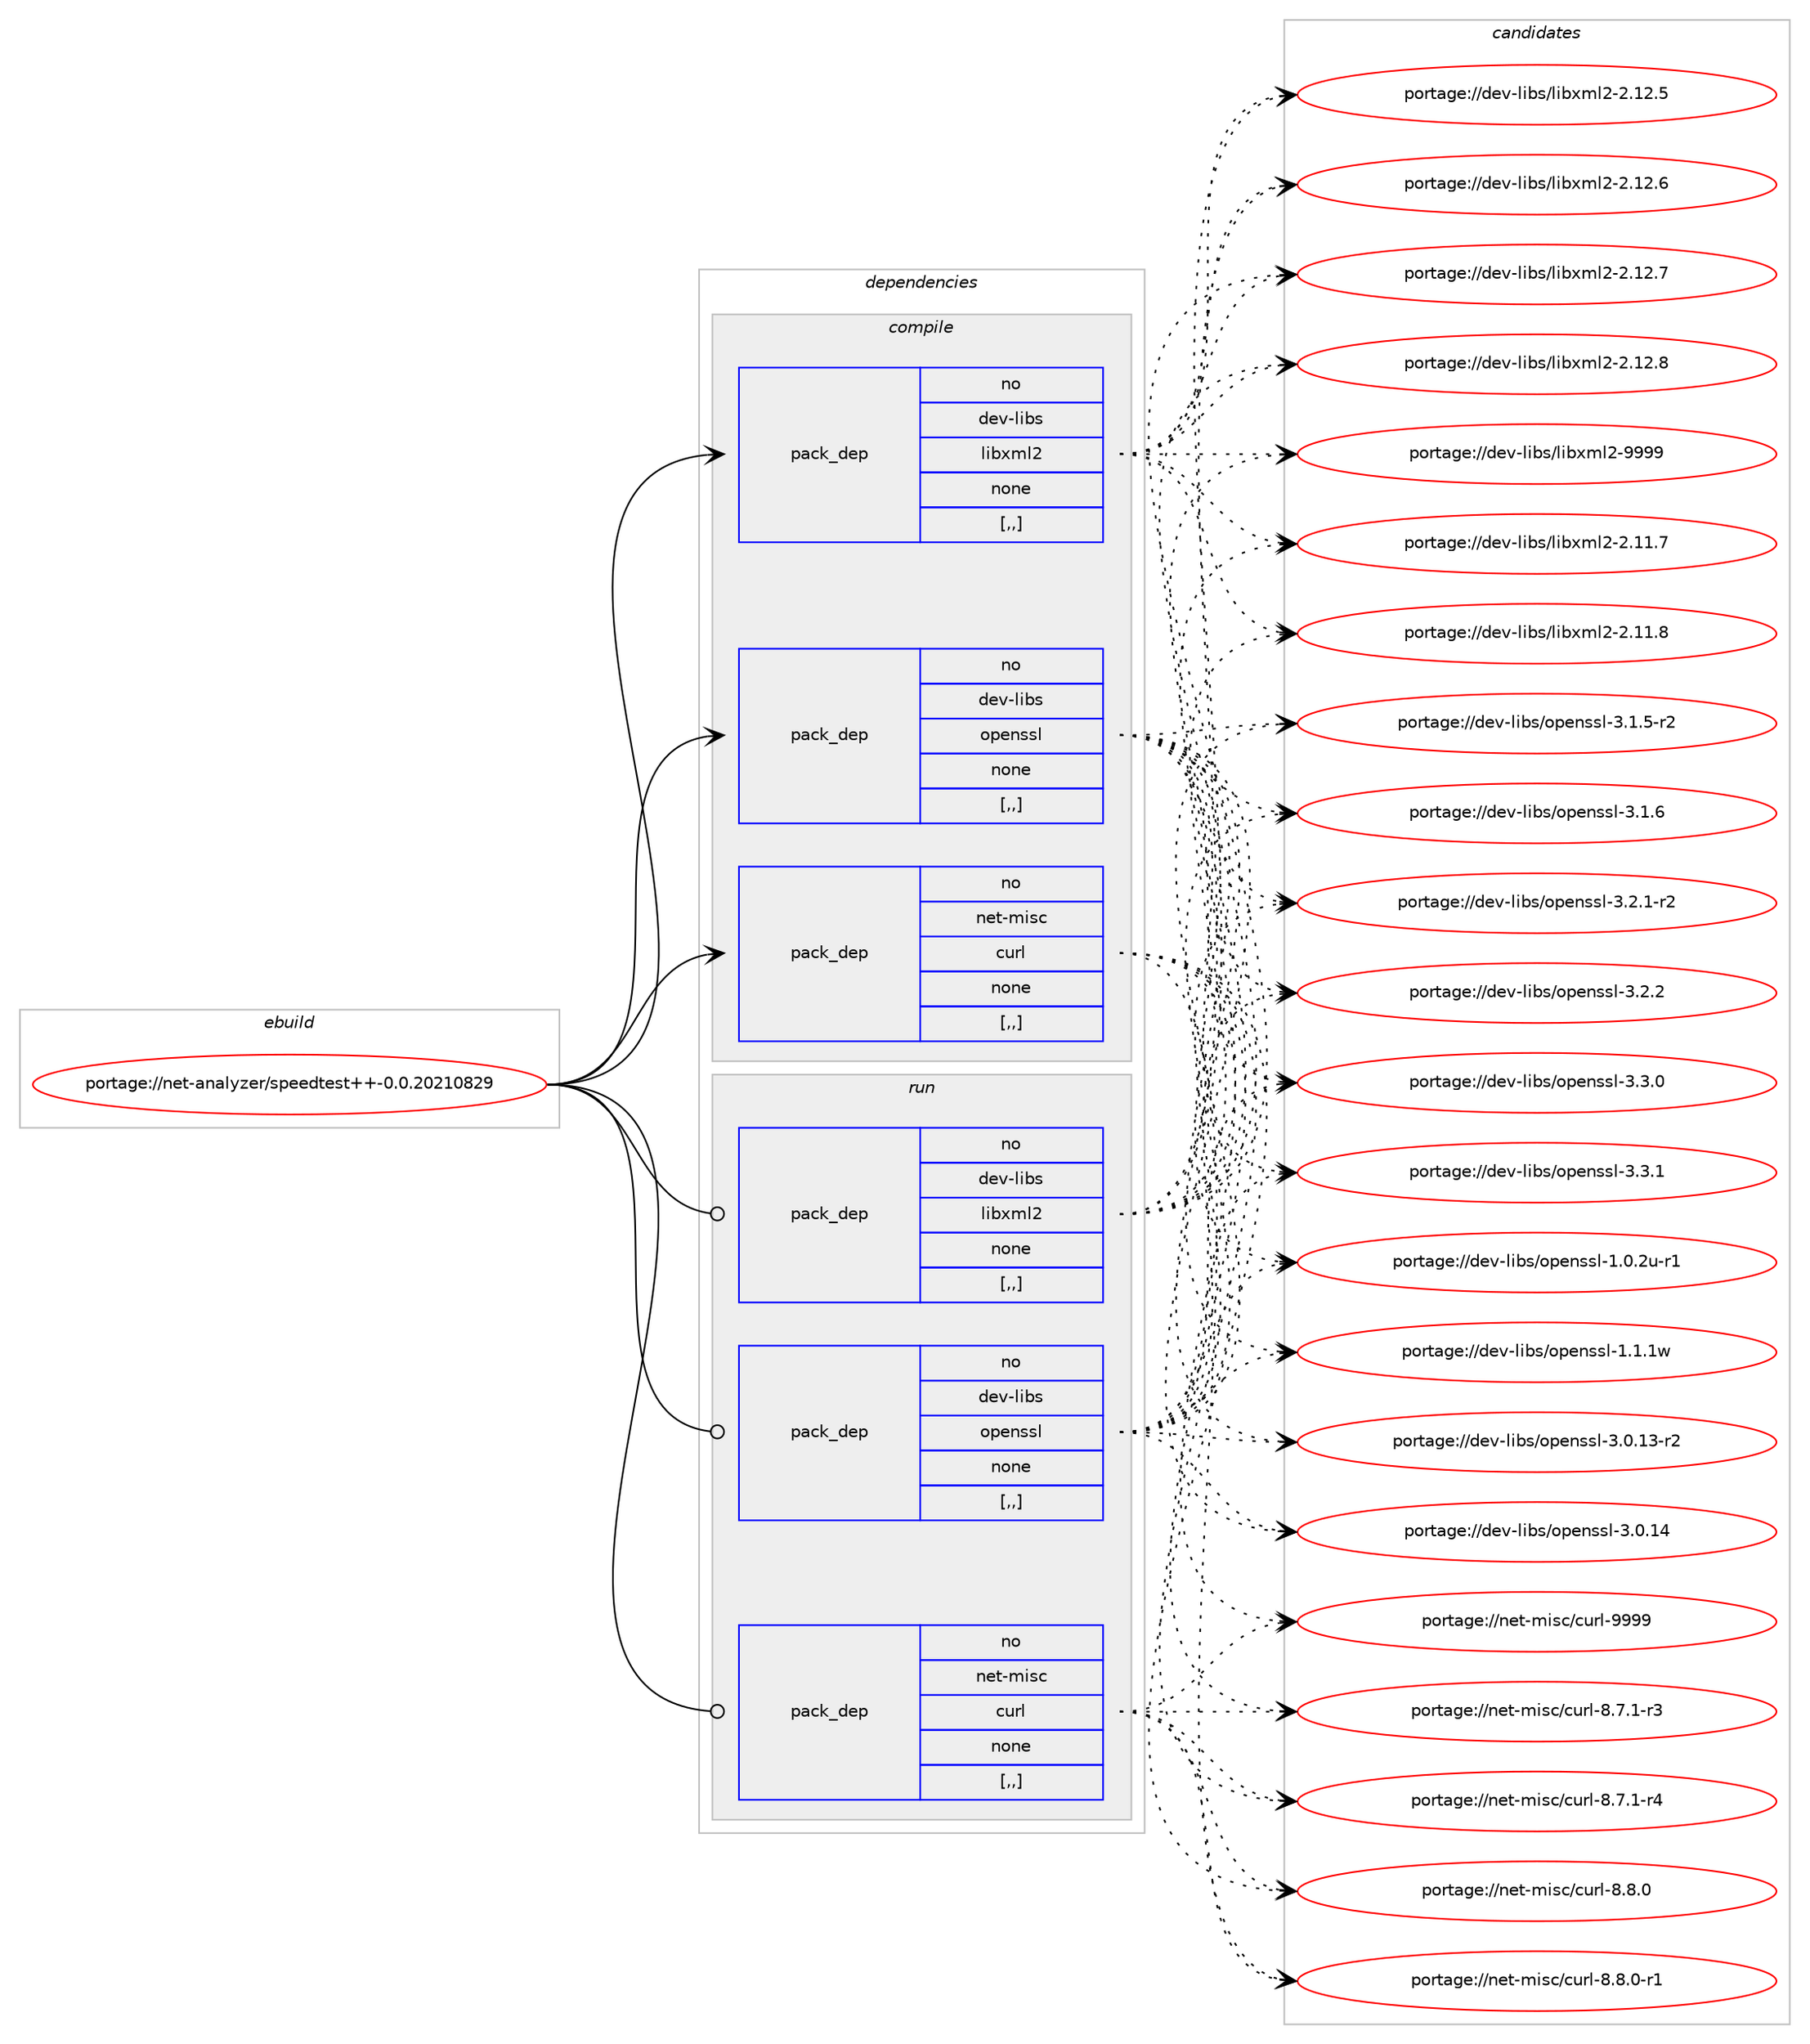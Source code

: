 digraph prolog {

# *************
# Graph options
# *************

newrank=true;
concentrate=true;
compound=true;
graph [rankdir=LR,fontname=Helvetica,fontsize=10,ranksep=1.5];#, ranksep=2.5, nodesep=0.2];
edge  [arrowhead=vee];
node  [fontname=Helvetica,fontsize=10];

# **********
# The ebuild
# **********

subgraph cluster_leftcol {
color=gray;
rank=same;
label=<<i>ebuild</i>>;
id [label="portage://net-analyzer/speedtest++-0.0.20210829", color=red, width=4, href="../net-analyzer/speedtest++-0.0.20210829.svg"];
}

# ****************
# The dependencies
# ****************

subgraph cluster_midcol {
color=gray;
label=<<i>dependencies</i>>;
subgraph cluster_compile {
fillcolor="#eeeeee";
style=filled;
label=<<i>compile</i>>;
subgraph pack245028 {
dependency333368 [label=<<TABLE BORDER="0" CELLBORDER="1" CELLSPACING="0" CELLPADDING="4" WIDTH="220"><TR><TD ROWSPAN="6" CELLPADDING="30">pack_dep</TD></TR><TR><TD WIDTH="110">no</TD></TR><TR><TD>dev-libs</TD></TR><TR><TD>libxml2</TD></TR><TR><TD>none</TD></TR><TR><TD>[,,]</TD></TR></TABLE>>, shape=none, color=blue];
}
id:e -> dependency333368:w [weight=20,style="solid",arrowhead="vee"];
subgraph pack245029 {
dependency333369 [label=<<TABLE BORDER="0" CELLBORDER="1" CELLSPACING="0" CELLPADDING="4" WIDTH="220"><TR><TD ROWSPAN="6" CELLPADDING="30">pack_dep</TD></TR><TR><TD WIDTH="110">no</TD></TR><TR><TD>dev-libs</TD></TR><TR><TD>openssl</TD></TR><TR><TD>none</TD></TR><TR><TD>[,,]</TD></TR></TABLE>>, shape=none, color=blue];
}
id:e -> dependency333369:w [weight=20,style="solid",arrowhead="vee"];
subgraph pack245030 {
dependency333370 [label=<<TABLE BORDER="0" CELLBORDER="1" CELLSPACING="0" CELLPADDING="4" WIDTH="220"><TR><TD ROWSPAN="6" CELLPADDING="30">pack_dep</TD></TR><TR><TD WIDTH="110">no</TD></TR><TR><TD>net-misc</TD></TR><TR><TD>curl</TD></TR><TR><TD>none</TD></TR><TR><TD>[,,]</TD></TR></TABLE>>, shape=none, color=blue];
}
id:e -> dependency333370:w [weight=20,style="solid",arrowhead="vee"];
}
subgraph cluster_compileandrun {
fillcolor="#eeeeee";
style=filled;
label=<<i>compile and run</i>>;
}
subgraph cluster_run {
fillcolor="#eeeeee";
style=filled;
label=<<i>run</i>>;
subgraph pack245031 {
dependency333371 [label=<<TABLE BORDER="0" CELLBORDER="1" CELLSPACING="0" CELLPADDING="4" WIDTH="220"><TR><TD ROWSPAN="6" CELLPADDING="30">pack_dep</TD></TR><TR><TD WIDTH="110">no</TD></TR><TR><TD>dev-libs</TD></TR><TR><TD>libxml2</TD></TR><TR><TD>none</TD></TR><TR><TD>[,,]</TD></TR></TABLE>>, shape=none, color=blue];
}
id:e -> dependency333371:w [weight=20,style="solid",arrowhead="odot"];
subgraph pack245032 {
dependency333372 [label=<<TABLE BORDER="0" CELLBORDER="1" CELLSPACING="0" CELLPADDING="4" WIDTH="220"><TR><TD ROWSPAN="6" CELLPADDING="30">pack_dep</TD></TR><TR><TD WIDTH="110">no</TD></TR><TR><TD>dev-libs</TD></TR><TR><TD>openssl</TD></TR><TR><TD>none</TD></TR><TR><TD>[,,]</TD></TR></TABLE>>, shape=none, color=blue];
}
id:e -> dependency333372:w [weight=20,style="solid",arrowhead="odot"];
subgraph pack245033 {
dependency333373 [label=<<TABLE BORDER="0" CELLBORDER="1" CELLSPACING="0" CELLPADDING="4" WIDTH="220"><TR><TD ROWSPAN="6" CELLPADDING="30">pack_dep</TD></TR><TR><TD WIDTH="110">no</TD></TR><TR><TD>net-misc</TD></TR><TR><TD>curl</TD></TR><TR><TD>none</TD></TR><TR><TD>[,,]</TD></TR></TABLE>>, shape=none, color=blue];
}
id:e -> dependency333373:w [weight=20,style="solid",arrowhead="odot"];
}
}

# **************
# The candidates
# **************

subgraph cluster_choices {
rank=same;
color=gray;
label=<<i>candidates</i>>;

subgraph choice245028 {
color=black;
nodesep=1;
choice100101118451081059811547108105981201091085045504649494655 [label="portage://dev-libs/libxml2-2.11.7", color=red, width=4,href="../dev-libs/libxml2-2.11.7.svg"];
choice100101118451081059811547108105981201091085045504649494656 [label="portage://dev-libs/libxml2-2.11.8", color=red, width=4,href="../dev-libs/libxml2-2.11.8.svg"];
choice100101118451081059811547108105981201091085045504649504653 [label="portage://dev-libs/libxml2-2.12.5", color=red, width=4,href="../dev-libs/libxml2-2.12.5.svg"];
choice100101118451081059811547108105981201091085045504649504654 [label="portage://dev-libs/libxml2-2.12.6", color=red, width=4,href="../dev-libs/libxml2-2.12.6.svg"];
choice100101118451081059811547108105981201091085045504649504655 [label="portage://dev-libs/libxml2-2.12.7", color=red, width=4,href="../dev-libs/libxml2-2.12.7.svg"];
choice100101118451081059811547108105981201091085045504649504656 [label="portage://dev-libs/libxml2-2.12.8", color=red, width=4,href="../dev-libs/libxml2-2.12.8.svg"];
choice10010111845108105981154710810598120109108504557575757 [label="portage://dev-libs/libxml2-9999", color=red, width=4,href="../dev-libs/libxml2-9999.svg"];
dependency333368:e -> choice100101118451081059811547108105981201091085045504649494655:w [style=dotted,weight="100"];
dependency333368:e -> choice100101118451081059811547108105981201091085045504649494656:w [style=dotted,weight="100"];
dependency333368:e -> choice100101118451081059811547108105981201091085045504649504653:w [style=dotted,weight="100"];
dependency333368:e -> choice100101118451081059811547108105981201091085045504649504654:w [style=dotted,weight="100"];
dependency333368:e -> choice100101118451081059811547108105981201091085045504649504655:w [style=dotted,weight="100"];
dependency333368:e -> choice100101118451081059811547108105981201091085045504649504656:w [style=dotted,weight="100"];
dependency333368:e -> choice10010111845108105981154710810598120109108504557575757:w [style=dotted,weight="100"];
}
subgraph choice245029 {
color=black;
nodesep=1;
choice1001011184510810598115471111121011101151151084549464846501174511449 [label="portage://dev-libs/openssl-1.0.2u-r1", color=red, width=4,href="../dev-libs/openssl-1.0.2u-r1.svg"];
choice100101118451081059811547111112101110115115108454946494649119 [label="portage://dev-libs/openssl-1.1.1w", color=red, width=4,href="../dev-libs/openssl-1.1.1w.svg"];
choice100101118451081059811547111112101110115115108455146484649514511450 [label="portage://dev-libs/openssl-3.0.13-r2", color=red, width=4,href="../dev-libs/openssl-3.0.13-r2.svg"];
choice10010111845108105981154711111210111011511510845514648464952 [label="portage://dev-libs/openssl-3.0.14", color=red, width=4,href="../dev-libs/openssl-3.0.14.svg"];
choice1001011184510810598115471111121011101151151084551464946534511450 [label="portage://dev-libs/openssl-3.1.5-r2", color=red, width=4,href="../dev-libs/openssl-3.1.5-r2.svg"];
choice100101118451081059811547111112101110115115108455146494654 [label="portage://dev-libs/openssl-3.1.6", color=red, width=4,href="../dev-libs/openssl-3.1.6.svg"];
choice1001011184510810598115471111121011101151151084551465046494511450 [label="portage://dev-libs/openssl-3.2.1-r2", color=red, width=4,href="../dev-libs/openssl-3.2.1-r2.svg"];
choice100101118451081059811547111112101110115115108455146504650 [label="portage://dev-libs/openssl-3.2.2", color=red, width=4,href="../dev-libs/openssl-3.2.2.svg"];
choice100101118451081059811547111112101110115115108455146514648 [label="portage://dev-libs/openssl-3.3.0", color=red, width=4,href="../dev-libs/openssl-3.3.0.svg"];
choice100101118451081059811547111112101110115115108455146514649 [label="portage://dev-libs/openssl-3.3.1", color=red, width=4,href="../dev-libs/openssl-3.3.1.svg"];
dependency333369:e -> choice1001011184510810598115471111121011101151151084549464846501174511449:w [style=dotted,weight="100"];
dependency333369:e -> choice100101118451081059811547111112101110115115108454946494649119:w [style=dotted,weight="100"];
dependency333369:e -> choice100101118451081059811547111112101110115115108455146484649514511450:w [style=dotted,weight="100"];
dependency333369:e -> choice10010111845108105981154711111210111011511510845514648464952:w [style=dotted,weight="100"];
dependency333369:e -> choice1001011184510810598115471111121011101151151084551464946534511450:w [style=dotted,weight="100"];
dependency333369:e -> choice100101118451081059811547111112101110115115108455146494654:w [style=dotted,weight="100"];
dependency333369:e -> choice1001011184510810598115471111121011101151151084551465046494511450:w [style=dotted,weight="100"];
dependency333369:e -> choice100101118451081059811547111112101110115115108455146504650:w [style=dotted,weight="100"];
dependency333369:e -> choice100101118451081059811547111112101110115115108455146514648:w [style=dotted,weight="100"];
dependency333369:e -> choice100101118451081059811547111112101110115115108455146514649:w [style=dotted,weight="100"];
}
subgraph choice245030 {
color=black;
nodesep=1;
choice110101116451091051159947991171141084556465546494511451 [label="portage://net-misc/curl-8.7.1-r3", color=red, width=4,href="../net-misc/curl-8.7.1-r3.svg"];
choice110101116451091051159947991171141084556465546494511452 [label="portage://net-misc/curl-8.7.1-r4", color=red, width=4,href="../net-misc/curl-8.7.1-r4.svg"];
choice11010111645109105115994799117114108455646564648 [label="portage://net-misc/curl-8.8.0", color=red, width=4,href="../net-misc/curl-8.8.0.svg"];
choice110101116451091051159947991171141084556465646484511449 [label="portage://net-misc/curl-8.8.0-r1", color=red, width=4,href="../net-misc/curl-8.8.0-r1.svg"];
choice110101116451091051159947991171141084557575757 [label="portage://net-misc/curl-9999", color=red, width=4,href="../net-misc/curl-9999.svg"];
dependency333370:e -> choice110101116451091051159947991171141084556465546494511451:w [style=dotted,weight="100"];
dependency333370:e -> choice110101116451091051159947991171141084556465546494511452:w [style=dotted,weight="100"];
dependency333370:e -> choice11010111645109105115994799117114108455646564648:w [style=dotted,weight="100"];
dependency333370:e -> choice110101116451091051159947991171141084556465646484511449:w [style=dotted,weight="100"];
dependency333370:e -> choice110101116451091051159947991171141084557575757:w [style=dotted,weight="100"];
}
subgraph choice245031 {
color=black;
nodesep=1;
choice100101118451081059811547108105981201091085045504649494655 [label="portage://dev-libs/libxml2-2.11.7", color=red, width=4,href="../dev-libs/libxml2-2.11.7.svg"];
choice100101118451081059811547108105981201091085045504649494656 [label="portage://dev-libs/libxml2-2.11.8", color=red, width=4,href="../dev-libs/libxml2-2.11.8.svg"];
choice100101118451081059811547108105981201091085045504649504653 [label="portage://dev-libs/libxml2-2.12.5", color=red, width=4,href="../dev-libs/libxml2-2.12.5.svg"];
choice100101118451081059811547108105981201091085045504649504654 [label="portage://dev-libs/libxml2-2.12.6", color=red, width=4,href="../dev-libs/libxml2-2.12.6.svg"];
choice100101118451081059811547108105981201091085045504649504655 [label="portage://dev-libs/libxml2-2.12.7", color=red, width=4,href="../dev-libs/libxml2-2.12.7.svg"];
choice100101118451081059811547108105981201091085045504649504656 [label="portage://dev-libs/libxml2-2.12.8", color=red, width=4,href="../dev-libs/libxml2-2.12.8.svg"];
choice10010111845108105981154710810598120109108504557575757 [label="portage://dev-libs/libxml2-9999", color=red, width=4,href="../dev-libs/libxml2-9999.svg"];
dependency333371:e -> choice100101118451081059811547108105981201091085045504649494655:w [style=dotted,weight="100"];
dependency333371:e -> choice100101118451081059811547108105981201091085045504649494656:w [style=dotted,weight="100"];
dependency333371:e -> choice100101118451081059811547108105981201091085045504649504653:w [style=dotted,weight="100"];
dependency333371:e -> choice100101118451081059811547108105981201091085045504649504654:w [style=dotted,weight="100"];
dependency333371:e -> choice100101118451081059811547108105981201091085045504649504655:w [style=dotted,weight="100"];
dependency333371:e -> choice100101118451081059811547108105981201091085045504649504656:w [style=dotted,weight="100"];
dependency333371:e -> choice10010111845108105981154710810598120109108504557575757:w [style=dotted,weight="100"];
}
subgraph choice245032 {
color=black;
nodesep=1;
choice1001011184510810598115471111121011101151151084549464846501174511449 [label="portage://dev-libs/openssl-1.0.2u-r1", color=red, width=4,href="../dev-libs/openssl-1.0.2u-r1.svg"];
choice100101118451081059811547111112101110115115108454946494649119 [label="portage://dev-libs/openssl-1.1.1w", color=red, width=4,href="../dev-libs/openssl-1.1.1w.svg"];
choice100101118451081059811547111112101110115115108455146484649514511450 [label="portage://dev-libs/openssl-3.0.13-r2", color=red, width=4,href="../dev-libs/openssl-3.0.13-r2.svg"];
choice10010111845108105981154711111210111011511510845514648464952 [label="portage://dev-libs/openssl-3.0.14", color=red, width=4,href="../dev-libs/openssl-3.0.14.svg"];
choice1001011184510810598115471111121011101151151084551464946534511450 [label="portage://dev-libs/openssl-3.1.5-r2", color=red, width=4,href="../dev-libs/openssl-3.1.5-r2.svg"];
choice100101118451081059811547111112101110115115108455146494654 [label="portage://dev-libs/openssl-3.1.6", color=red, width=4,href="../dev-libs/openssl-3.1.6.svg"];
choice1001011184510810598115471111121011101151151084551465046494511450 [label="portage://dev-libs/openssl-3.2.1-r2", color=red, width=4,href="../dev-libs/openssl-3.2.1-r2.svg"];
choice100101118451081059811547111112101110115115108455146504650 [label="portage://dev-libs/openssl-3.2.2", color=red, width=4,href="../dev-libs/openssl-3.2.2.svg"];
choice100101118451081059811547111112101110115115108455146514648 [label="portage://dev-libs/openssl-3.3.0", color=red, width=4,href="../dev-libs/openssl-3.3.0.svg"];
choice100101118451081059811547111112101110115115108455146514649 [label="portage://dev-libs/openssl-3.3.1", color=red, width=4,href="../dev-libs/openssl-3.3.1.svg"];
dependency333372:e -> choice1001011184510810598115471111121011101151151084549464846501174511449:w [style=dotted,weight="100"];
dependency333372:e -> choice100101118451081059811547111112101110115115108454946494649119:w [style=dotted,weight="100"];
dependency333372:e -> choice100101118451081059811547111112101110115115108455146484649514511450:w [style=dotted,weight="100"];
dependency333372:e -> choice10010111845108105981154711111210111011511510845514648464952:w [style=dotted,weight="100"];
dependency333372:e -> choice1001011184510810598115471111121011101151151084551464946534511450:w [style=dotted,weight="100"];
dependency333372:e -> choice100101118451081059811547111112101110115115108455146494654:w [style=dotted,weight="100"];
dependency333372:e -> choice1001011184510810598115471111121011101151151084551465046494511450:w [style=dotted,weight="100"];
dependency333372:e -> choice100101118451081059811547111112101110115115108455146504650:w [style=dotted,weight="100"];
dependency333372:e -> choice100101118451081059811547111112101110115115108455146514648:w [style=dotted,weight="100"];
dependency333372:e -> choice100101118451081059811547111112101110115115108455146514649:w [style=dotted,weight="100"];
}
subgraph choice245033 {
color=black;
nodesep=1;
choice110101116451091051159947991171141084556465546494511451 [label="portage://net-misc/curl-8.7.1-r3", color=red, width=4,href="../net-misc/curl-8.7.1-r3.svg"];
choice110101116451091051159947991171141084556465546494511452 [label="portage://net-misc/curl-8.7.1-r4", color=red, width=4,href="../net-misc/curl-8.7.1-r4.svg"];
choice11010111645109105115994799117114108455646564648 [label="portage://net-misc/curl-8.8.0", color=red, width=4,href="../net-misc/curl-8.8.0.svg"];
choice110101116451091051159947991171141084556465646484511449 [label="portage://net-misc/curl-8.8.0-r1", color=red, width=4,href="../net-misc/curl-8.8.0-r1.svg"];
choice110101116451091051159947991171141084557575757 [label="portage://net-misc/curl-9999", color=red, width=4,href="../net-misc/curl-9999.svg"];
dependency333373:e -> choice110101116451091051159947991171141084556465546494511451:w [style=dotted,weight="100"];
dependency333373:e -> choice110101116451091051159947991171141084556465546494511452:w [style=dotted,weight="100"];
dependency333373:e -> choice11010111645109105115994799117114108455646564648:w [style=dotted,weight="100"];
dependency333373:e -> choice110101116451091051159947991171141084556465646484511449:w [style=dotted,weight="100"];
dependency333373:e -> choice110101116451091051159947991171141084557575757:w [style=dotted,weight="100"];
}
}

}
